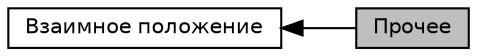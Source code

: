 digraph "Прочее"
{
  edge [fontname="Helvetica",fontsize="10",labelfontname="Helvetica",labelfontsize="10"];
  node [fontname="Helvetica",fontsize="10",shape=box];
  rankdir=LR;
  Node1 [label="Прочее",height=0.2,width=0.4,color="black", fillcolor="grey75", style="filled", fontcolor="black",tooltip="Содержит такие методы, как 'лежат ли точки по разные стороны от прямой'."];
  Node2 [label="Взаимное положение",height=0.2,width=0.4,color="black", fillcolor="white", style="filled",URL="$group__relative__position.html",tooltip="Содержит методы для работы с взаимным положением объектов."];
  Node2->Node1 [shape=plaintext, dir="back", style="solid"];
}
